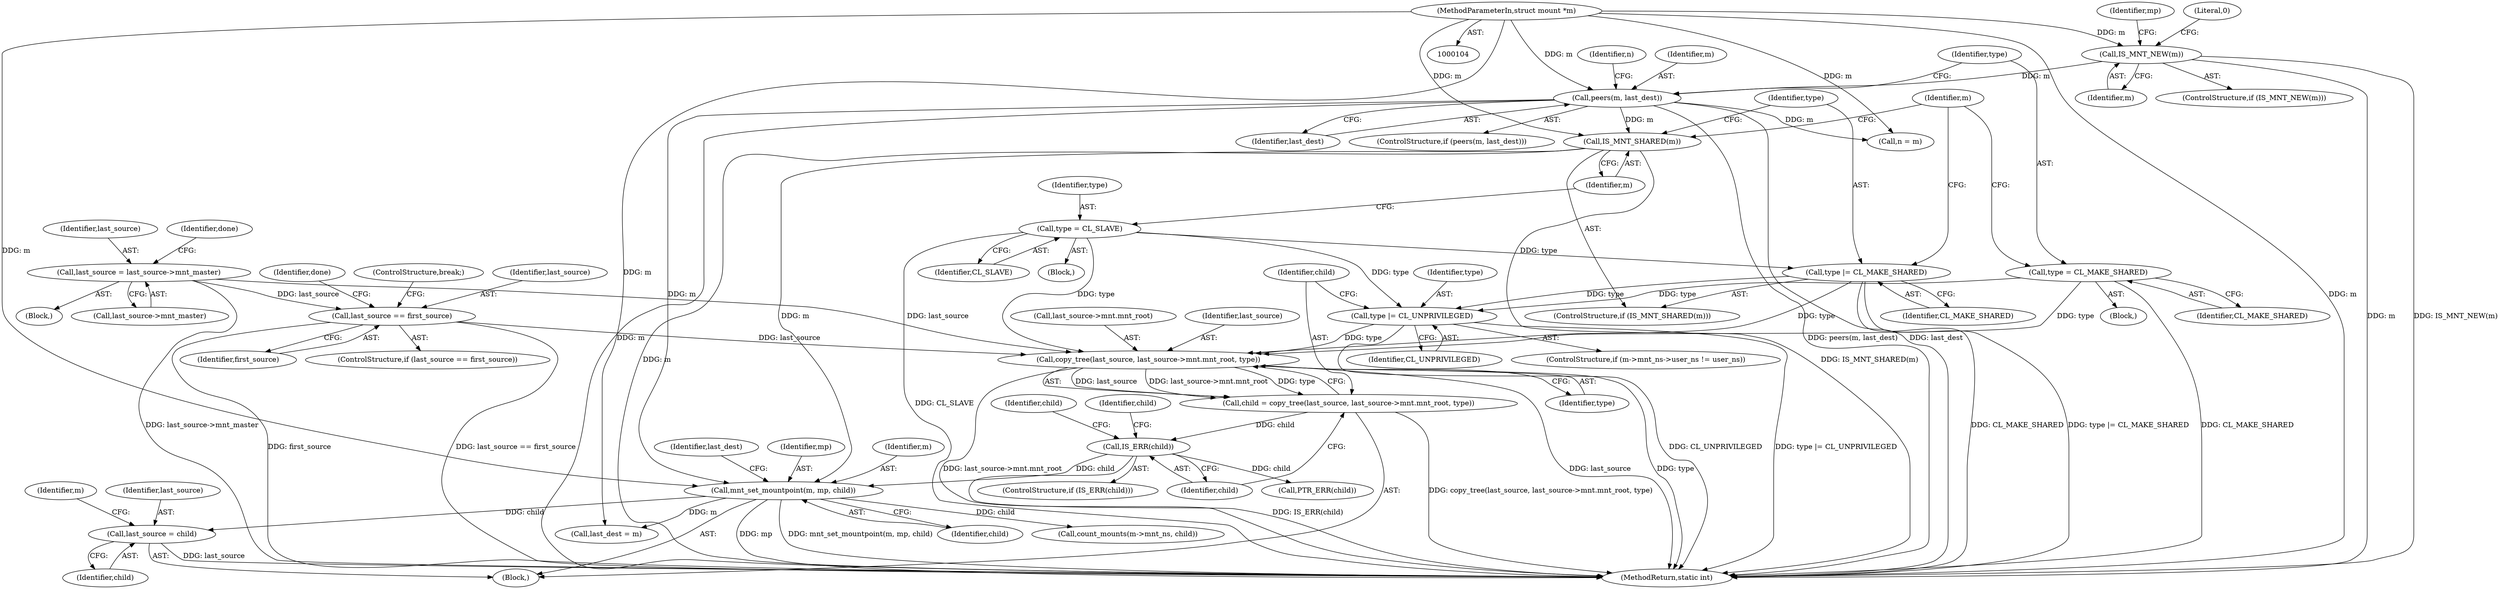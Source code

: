 digraph "0_linux_d29216842a85c7970c536108e093963f02714498_5@pointer" {
"1000245" [label="(Call,last_source = child)"];
"1000238" [label="(Call,mnt_set_mountpoint(m, mp, child))"];
"1000199" [label="(Call,IS_MNT_SHARED(m))"];
"1000105" [label="(MethodParameterIn,struct mount *m)"];
"1000128" [label="(Call,peers(m, last_dest))"];
"1000110" [label="(Call,IS_MNT_NEW(m))"];
"1000226" [label="(Call,IS_ERR(child))"];
"1000215" [label="(Call,child = copy_tree(last_source, last_source->mnt.mnt_root, type))"];
"1000217" [label="(Call,copy_tree(last_source, last_source->mnt.mnt_root, type))"];
"1000188" [label="(Call,last_source = last_source->mnt_master)"];
"1000170" [label="(Call,last_source == first_source)"];
"1000132" [label="(Call,type = CL_MAKE_SHARED)"];
"1000212" [label="(Call,type |= CL_UNPRIVILEGED)"];
"1000195" [label="(Call,type = CL_SLAVE)"];
"1000201" [label="(Call,type |= CL_MAKE_SHARED)"];
"1000204" [label="(ControlStructure,if (m->mnt_ns->user_ns != user_ns))"];
"1000238" [label="(Call,mnt_set_mountpoint(m, mp, child))"];
"1000118" [label="(Identifier,mp)"];
"1000111" [label="(Identifier,m)"];
"1000225" [label="(ControlStructure,if (IS_ERR(child)))"];
"1000227" [label="(Identifier,child)"];
"1000197" [label="(Identifier,CL_SLAVE)"];
"1000170" [label="(Call,last_source == first_source)"];
"1000239" [label="(Identifier,m)"];
"1000217" [label="(Call,copy_tree(last_source, last_source->mnt.mnt_root, type))"];
"1000229" [label="(Call,PTR_ERR(child))"];
"1000203" [label="(Identifier,CL_MAKE_SHARED)"];
"1000141" [label="(Call,n = m)"];
"1000195" [label="(Call,type = CL_SLAVE)"];
"1000234" [label="(Identifier,child)"];
"1000202" [label="(Identifier,type)"];
"1000251" [label="(Identifier,m)"];
"1000201" [label="(Call,type |= CL_MAKE_SHARED)"];
"1000175" [label="(Identifier,done)"];
"1000216" [label="(Identifier,child)"];
"1000219" [label="(Call,last_source->mnt.mnt_root)"];
"1000194" [label="(Identifier,done)"];
"1000173" [label="(ControlStructure,break;)"];
"1000218" [label="(Identifier,last_source)"];
"1000245" [label="(Call,last_source = child)"];
"1000198" [label="(ControlStructure,if (IS_MNT_SHARED(m)))"];
"1000272" [label="(Call,count_mounts(m->mnt_ns, child))"];
"1000127" [label="(ControlStructure,if (peers(m, last_dest)))"];
"1000136" [label="(Block,)"];
"1000224" [label="(Identifier,type)"];
"1000200" [label="(Identifier,m)"];
"1000189" [label="(Identifier,last_source)"];
"1000214" [label="(Identifier,CL_UNPRIVILEGED)"];
"1000106" [label="(Block,)"];
"1000241" [label="(Identifier,child)"];
"1000190" [label="(Call,last_source->mnt_master)"];
"1000240" [label="(Identifier,mp)"];
"1000277" [label="(MethodReturn,static int)"];
"1000129" [label="(Identifier,m)"];
"1000188" [label="(Call,last_source = last_source->mnt_master)"];
"1000110" [label="(Call,IS_MNT_NEW(m))"];
"1000109" [label="(ControlStructure,if (IS_MNT_NEW(m)))"];
"1000199" [label="(Call,IS_MNT_SHARED(m))"];
"1000162" [label="(Block,)"];
"1000113" [label="(Literal,0)"];
"1000226" [label="(Call,IS_ERR(child))"];
"1000142" [label="(Identifier,n)"];
"1000130" [label="(Identifier,last_dest)"];
"1000242" [label="(Call,last_dest = m)"];
"1000169" [label="(ControlStructure,if (last_source == first_source))"];
"1000131" [label="(Block,)"];
"1000134" [label="(Identifier,CL_MAKE_SHARED)"];
"1000132" [label="(Call,type = CL_MAKE_SHARED)"];
"1000208" [label="(Identifier,m)"];
"1000133" [label="(Identifier,type)"];
"1000243" [label="(Identifier,last_dest)"];
"1000128" [label="(Call,peers(m, last_dest))"];
"1000230" [label="(Identifier,child)"];
"1000215" [label="(Call,child = copy_tree(last_source, last_source->mnt.mnt_root, type))"];
"1000171" [label="(Identifier,last_source)"];
"1000247" [label="(Identifier,child)"];
"1000213" [label="(Identifier,type)"];
"1000172" [label="(Identifier,first_source)"];
"1000105" [label="(MethodParameterIn,struct mount *m)"];
"1000246" [label="(Identifier,last_source)"];
"1000212" [label="(Call,type |= CL_UNPRIVILEGED)"];
"1000196" [label="(Identifier,type)"];
"1000245" -> "1000106"  [label="AST: "];
"1000245" -> "1000247"  [label="CFG: "];
"1000246" -> "1000245"  [label="AST: "];
"1000247" -> "1000245"  [label="AST: "];
"1000251" -> "1000245"  [label="CFG: "];
"1000245" -> "1000277"  [label="DDG: last_source"];
"1000238" -> "1000245"  [label="DDG: child"];
"1000238" -> "1000106"  [label="AST: "];
"1000238" -> "1000241"  [label="CFG: "];
"1000239" -> "1000238"  [label="AST: "];
"1000240" -> "1000238"  [label="AST: "];
"1000241" -> "1000238"  [label="AST: "];
"1000243" -> "1000238"  [label="CFG: "];
"1000238" -> "1000277"  [label="DDG: mp"];
"1000238" -> "1000277"  [label="DDG: mnt_set_mountpoint(m, mp, child)"];
"1000199" -> "1000238"  [label="DDG: m"];
"1000128" -> "1000238"  [label="DDG: m"];
"1000105" -> "1000238"  [label="DDG: m"];
"1000226" -> "1000238"  [label="DDG: child"];
"1000238" -> "1000242"  [label="DDG: m"];
"1000238" -> "1000272"  [label="DDG: child"];
"1000199" -> "1000198"  [label="AST: "];
"1000199" -> "1000200"  [label="CFG: "];
"1000200" -> "1000199"  [label="AST: "];
"1000202" -> "1000199"  [label="CFG: "];
"1000208" -> "1000199"  [label="CFG: "];
"1000199" -> "1000277"  [label="DDG: m"];
"1000199" -> "1000277"  [label="DDG: IS_MNT_SHARED(m)"];
"1000105" -> "1000199"  [label="DDG: m"];
"1000128" -> "1000199"  [label="DDG: m"];
"1000105" -> "1000104"  [label="AST: "];
"1000105" -> "1000277"  [label="DDG: m"];
"1000105" -> "1000110"  [label="DDG: m"];
"1000105" -> "1000128"  [label="DDG: m"];
"1000105" -> "1000141"  [label="DDG: m"];
"1000105" -> "1000242"  [label="DDG: m"];
"1000128" -> "1000127"  [label="AST: "];
"1000128" -> "1000130"  [label="CFG: "];
"1000129" -> "1000128"  [label="AST: "];
"1000130" -> "1000128"  [label="AST: "];
"1000133" -> "1000128"  [label="CFG: "];
"1000142" -> "1000128"  [label="CFG: "];
"1000128" -> "1000277"  [label="DDG: last_dest"];
"1000128" -> "1000277"  [label="DDG: m"];
"1000128" -> "1000277"  [label="DDG: peers(m, last_dest)"];
"1000110" -> "1000128"  [label="DDG: m"];
"1000128" -> "1000141"  [label="DDG: m"];
"1000110" -> "1000109"  [label="AST: "];
"1000110" -> "1000111"  [label="CFG: "];
"1000111" -> "1000110"  [label="AST: "];
"1000113" -> "1000110"  [label="CFG: "];
"1000118" -> "1000110"  [label="CFG: "];
"1000110" -> "1000277"  [label="DDG: IS_MNT_NEW(m)"];
"1000110" -> "1000277"  [label="DDG: m"];
"1000226" -> "1000225"  [label="AST: "];
"1000226" -> "1000227"  [label="CFG: "];
"1000227" -> "1000226"  [label="AST: "];
"1000230" -> "1000226"  [label="CFG: "];
"1000234" -> "1000226"  [label="CFG: "];
"1000226" -> "1000277"  [label="DDG: IS_ERR(child)"];
"1000215" -> "1000226"  [label="DDG: child"];
"1000226" -> "1000229"  [label="DDG: child"];
"1000215" -> "1000106"  [label="AST: "];
"1000215" -> "1000217"  [label="CFG: "];
"1000216" -> "1000215"  [label="AST: "];
"1000217" -> "1000215"  [label="AST: "];
"1000227" -> "1000215"  [label="CFG: "];
"1000215" -> "1000277"  [label="DDG: copy_tree(last_source, last_source->mnt.mnt_root, type)"];
"1000217" -> "1000215"  [label="DDG: last_source"];
"1000217" -> "1000215"  [label="DDG: last_source->mnt.mnt_root"];
"1000217" -> "1000215"  [label="DDG: type"];
"1000217" -> "1000224"  [label="CFG: "];
"1000218" -> "1000217"  [label="AST: "];
"1000219" -> "1000217"  [label="AST: "];
"1000224" -> "1000217"  [label="AST: "];
"1000217" -> "1000277"  [label="DDG: last_source->mnt.mnt_root"];
"1000217" -> "1000277"  [label="DDG: last_source"];
"1000217" -> "1000277"  [label="DDG: type"];
"1000188" -> "1000217"  [label="DDG: last_source"];
"1000170" -> "1000217"  [label="DDG: last_source"];
"1000132" -> "1000217"  [label="DDG: type"];
"1000212" -> "1000217"  [label="DDG: type"];
"1000195" -> "1000217"  [label="DDG: type"];
"1000201" -> "1000217"  [label="DDG: type"];
"1000188" -> "1000162"  [label="AST: "];
"1000188" -> "1000190"  [label="CFG: "];
"1000189" -> "1000188"  [label="AST: "];
"1000190" -> "1000188"  [label="AST: "];
"1000194" -> "1000188"  [label="CFG: "];
"1000188" -> "1000277"  [label="DDG: last_source->mnt_master"];
"1000188" -> "1000170"  [label="DDG: last_source"];
"1000170" -> "1000169"  [label="AST: "];
"1000170" -> "1000172"  [label="CFG: "];
"1000171" -> "1000170"  [label="AST: "];
"1000172" -> "1000170"  [label="AST: "];
"1000173" -> "1000170"  [label="CFG: "];
"1000175" -> "1000170"  [label="CFG: "];
"1000170" -> "1000277"  [label="DDG: first_source"];
"1000170" -> "1000277"  [label="DDG: last_source == first_source"];
"1000132" -> "1000131"  [label="AST: "];
"1000132" -> "1000134"  [label="CFG: "];
"1000133" -> "1000132"  [label="AST: "];
"1000134" -> "1000132"  [label="AST: "];
"1000208" -> "1000132"  [label="CFG: "];
"1000132" -> "1000277"  [label="DDG: CL_MAKE_SHARED"];
"1000132" -> "1000212"  [label="DDG: type"];
"1000212" -> "1000204"  [label="AST: "];
"1000212" -> "1000214"  [label="CFG: "];
"1000213" -> "1000212"  [label="AST: "];
"1000214" -> "1000212"  [label="AST: "];
"1000216" -> "1000212"  [label="CFG: "];
"1000212" -> "1000277"  [label="DDG: CL_UNPRIVILEGED"];
"1000212" -> "1000277"  [label="DDG: type |= CL_UNPRIVILEGED"];
"1000195" -> "1000212"  [label="DDG: type"];
"1000201" -> "1000212"  [label="DDG: type"];
"1000195" -> "1000136"  [label="AST: "];
"1000195" -> "1000197"  [label="CFG: "];
"1000196" -> "1000195"  [label="AST: "];
"1000197" -> "1000195"  [label="AST: "];
"1000200" -> "1000195"  [label="CFG: "];
"1000195" -> "1000277"  [label="DDG: CL_SLAVE"];
"1000195" -> "1000201"  [label="DDG: type"];
"1000201" -> "1000198"  [label="AST: "];
"1000201" -> "1000203"  [label="CFG: "];
"1000202" -> "1000201"  [label="AST: "];
"1000203" -> "1000201"  [label="AST: "];
"1000208" -> "1000201"  [label="CFG: "];
"1000201" -> "1000277"  [label="DDG: type |= CL_MAKE_SHARED"];
"1000201" -> "1000277"  [label="DDG: CL_MAKE_SHARED"];
}
